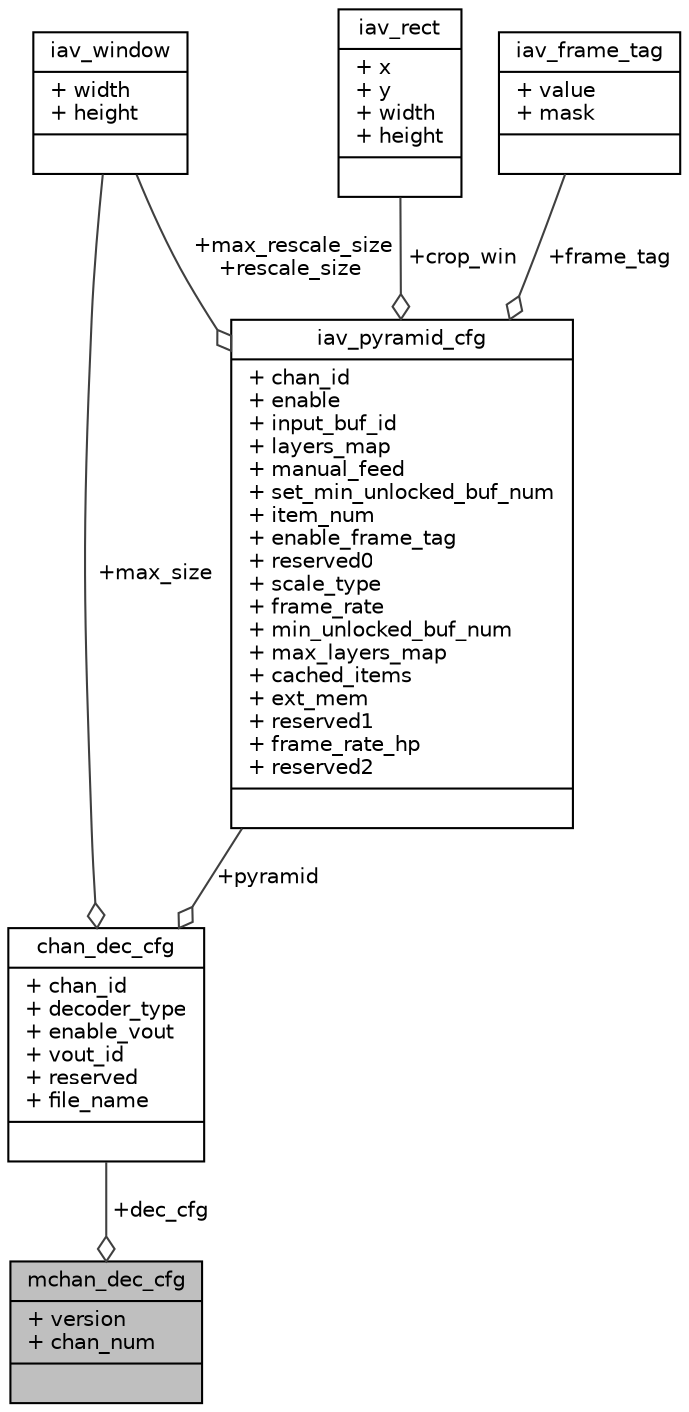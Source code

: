 digraph "mchan_dec_cfg"
{
 // INTERACTIVE_SVG=YES
 // LATEX_PDF_SIZE
  bgcolor="transparent";
  edge [fontname="Helvetica",fontsize="10",labelfontname="Helvetica",labelfontsize="10"];
  node [fontname="Helvetica",fontsize="10",shape=record];
  Node1 [label="{mchan_dec_cfg\n|+ version\l+ chan_num\l|}",height=0.2,width=0.4,color="black", fillcolor="grey75", style="filled", fontcolor="black",tooltip=" "];
  Node2 -> Node1 [color="grey25",fontsize="10",style="solid",label=" +dec_cfg" ,arrowhead="odiamond",fontname="Helvetica"];
  Node2 [label="{chan_dec_cfg\n|+ chan_id\l+ decoder_type\l+ enable_vout\l+ vout_id\l+ reserved\l+ file_name\l|}",height=0.2,width=0.4,color="black",URL="$d3/d7a/structchan__dec__cfg.html",tooltip=" "];
  Node3 -> Node2 [color="grey25",fontsize="10",style="solid",label=" +max_size" ,arrowhead="odiamond",fontname="Helvetica"];
  Node3 [label="{iav_window\n|+ width\l+ height\l|}",height=0.2,width=0.4,color="black",URL="/root/CooperSDK1.6_Provided/cooper_linux_sdk_1.6_20240129/cooper_linux_sdk_1.6/ambarella/out/doc_out/cv3_doc/doc/driver/driver.tag$dc/d76/structiav__window",tooltip=" "];
  Node4 -> Node2 [color="grey25",fontsize="10",style="solid",label=" +pyramid" ,arrowhead="odiamond",fontname="Helvetica"];
  Node4 [label="{iav_pyramid_cfg\n|+ chan_id\l+ enable\l+ input_buf_id\l+ layers_map\l+ manual_feed\l+ set_min_unlocked_buf_num\l+ item_num\l+ enable_frame_tag\l+ reserved0\l+ scale_type\l+ frame_rate\l+ min_unlocked_buf_num\l+ max_layers_map\l+ cached_items\l+ ext_mem\l+ reserved1\l+ frame_rate_hp\l+ reserved2\l|}",height=0.2,width=0.4,color="black",URL="/root/CooperSDK1.6_Provided/cooper_linux_sdk_1.6_20240129/cooper_linux_sdk_1.6/ambarella/out/doc_out/cv3_doc/doc/library/library.tag$dc/d8b/structiav__pyramid__cfg",tooltip=" "];
  Node5 -> Node4 [color="grey25",fontsize="10",style="solid",label=" +crop_win" ,arrowhead="odiamond",fontname="Helvetica"];
  Node5 [label="{iav_rect\n|+ x\l+ y\l+ width\l+ height\l|}",height=0.2,width=0.4,color="black",URL="/root/CooperSDK1.6_Provided/cooper_linux_sdk_1.6_20240129/cooper_linux_sdk_1.6/ambarella/out/doc_out/cv3_doc/doc/driver/driver.tag$de/d3a/structiav__rect",tooltip=" "];
  Node3 -> Node4 [color="grey25",fontsize="10",style="solid",label=" +max_rescale_size\n+rescale_size" ,arrowhead="odiamond",fontname="Helvetica"];
  Node6 -> Node4 [color="grey25",fontsize="10",style="solid",label=" +frame_tag" ,arrowhead="odiamond",fontname="Helvetica"];
  Node6 [label="{iav_frame_tag\n|+ value\l+ mask\l|}",height=0.2,width=0.4,color="black",URL="/root/CooperSDK1.6_Provided/cooper_linux_sdk_1.6_20240129/cooper_linux_sdk_1.6/ambarella/out/doc_out/cv3_doc/doc/library/library.tag$d6/db0/structiav__frame__tag",tooltip=" "];
}
